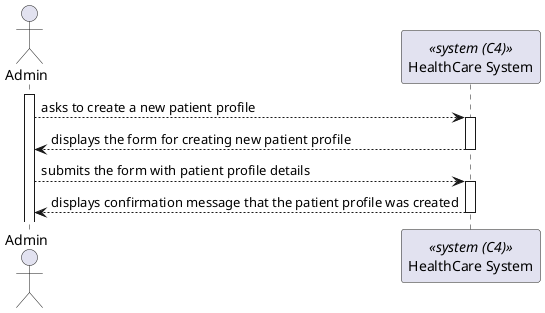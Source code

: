 @startuml PatientProfileCreation(level1)

actor Admin as "Admin"
participant SYS as "HealthCare System" <<system (C4)>>

activate Admin 

Admin --> SYS : asks to create a new patient profile 

activate SYS 
SYS --> Admin : displays the form for creating new patient profile

deactivate SYS
Admin --> SYS : submits the form with patient profile details

activate SYS
SYS --> Admin : displays confirmation message that the patient profile was created

deactivate SYS


@enduml